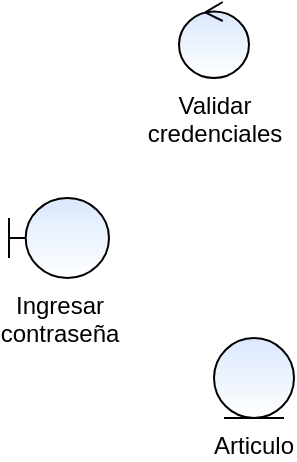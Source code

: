 <mxfile pages="1" version="11.2.8" type="onedrive"><diagram id="Fso_Ue-YDxMspvkijVEk" name="Page-1"><mxGraphModel dx="506" dy="461" grid="1" gridSize="10" guides="1" tooltips="1" connect="1" arrows="1" fold="1" page="1" pageScale="1" pageWidth="827" pageHeight="1169" math="0" shadow="0"><root><mxCell id="0"/><mxCell id="1" parent="0"/><mxCell id="-ZvyE1Y4TuBCISLDs6a1-1" value="Validar credenciales" style="ellipse;shape=umlControl;whiteSpace=wrap;html=1;labelPosition=center;verticalLabelPosition=bottom;align=center;verticalAlign=top;fillColor=#dae8fc;strokeColor=#000000;gradientColor=#ffffff;" vertex="1" parent="1"><mxGeometry x="347.5" y="62" width="35" height="38" as="geometry"/></mxCell><mxCell id="-ZvyE1Y4TuBCISLDs6a1-2" value="Ingresar contraseña" style="shape=umlBoundary;whiteSpace=wrap;html=1;labelPosition=center;verticalLabelPosition=bottom;align=center;verticalAlign=top;fillColor=#dae8fc;strokeColor=#000000;gradientColor=#ffffff;" vertex="1" parent="1"><mxGeometry x="262.5" y="160" width="50" height="40" as="geometry"/></mxCell><mxCell id="-ZvyE1Y4TuBCISLDs6a1-3" value="Articulo" style="ellipse;shape=umlEntity;whiteSpace=wrap;html=1;labelPosition=center;verticalLabelPosition=bottom;align=center;verticalAlign=top;fillColor=#dae8fc;strokeColor=#000000;gradientColor=#ffffff;" vertex="1" parent="1"><mxGeometry x="365" y="230" width="40" height="40" as="geometry"/></mxCell></root></mxGraphModel></diagram></mxfile>